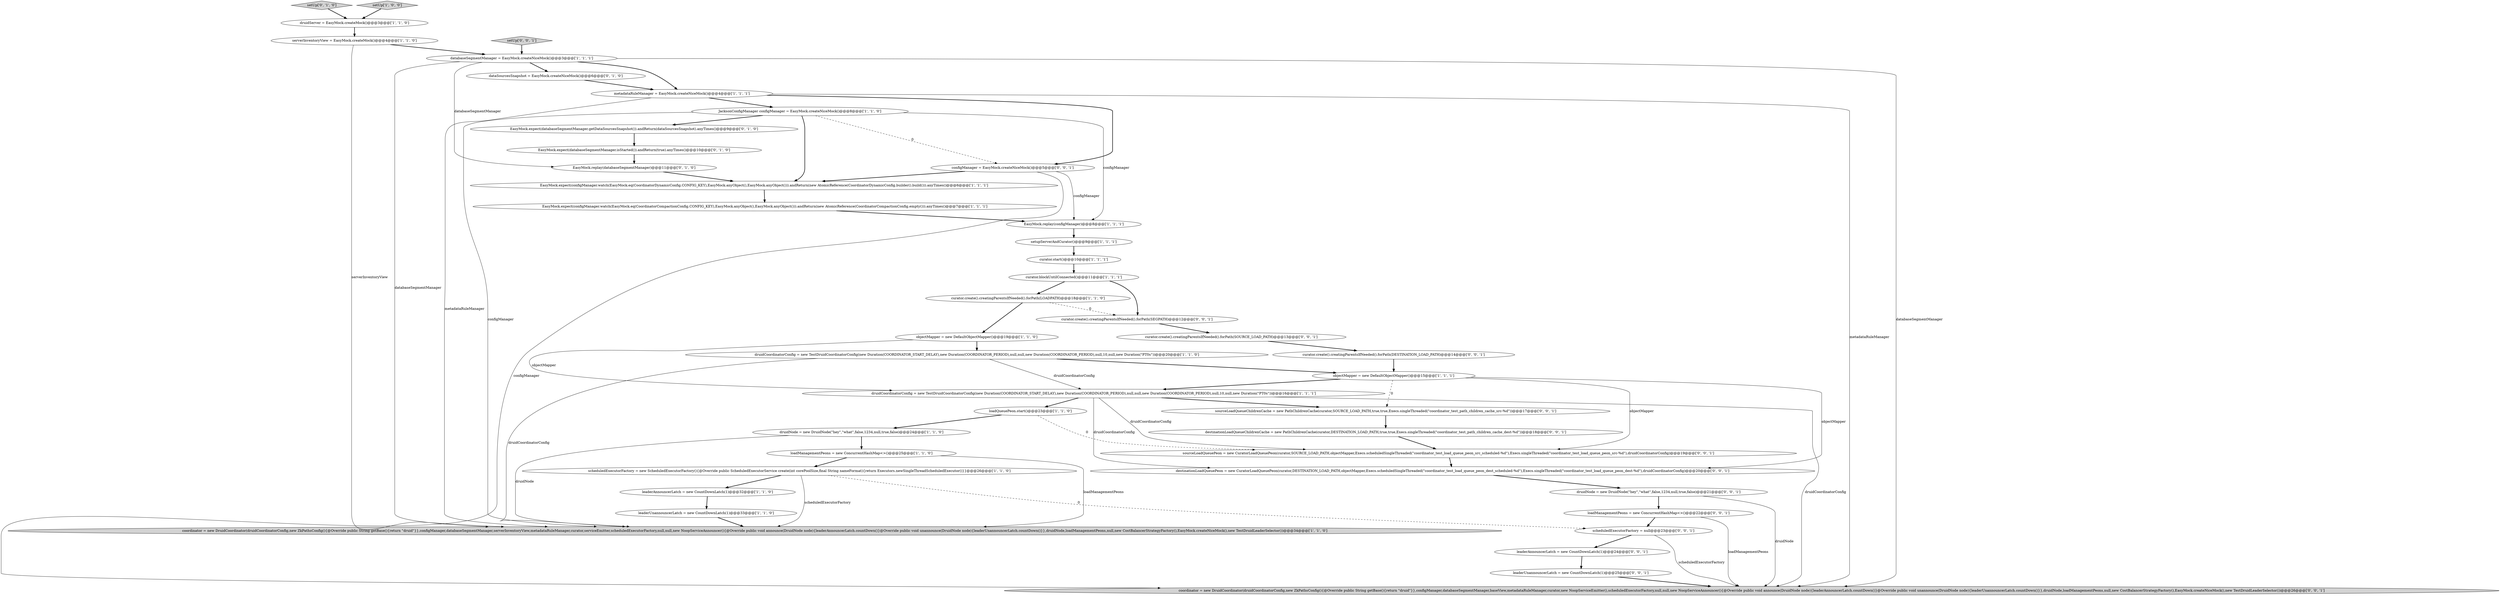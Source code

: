digraph {
30 [style = filled, label = "leaderAnnouncerLatch = new CountDownLatch(1)@@@24@@@['0', '0', '1']", fillcolor = white, shape = ellipse image = "AAA0AAABBB3BBB"];
38 [style = filled, label = "destinationLoadQueueChildrenCache = new PathChildrenCache(curator,DESTINATION_LOAD_PATH,true,true,Execs.singleThreaded(\"coordinator_test_path_children_cache_dest-%d\"))@@@18@@@['0', '0', '1']", fillcolor = white, shape = ellipse image = "AAA0AAABBB3BBB"];
15 [style = filled, label = "serverInventoryView = EasyMock.createMock()@@@4@@@['1', '1', '0']", fillcolor = white, shape = ellipse image = "AAA0AAABBB1BBB"];
20 [style = filled, label = "objectMapper = new DefaultObjectMapper()@@@15@@@['1', '1', '1']", fillcolor = white, shape = ellipse image = "AAA0AAABBB1BBB"];
31 [style = filled, label = "curator.create().creatingParentsIfNeeded().forPath(DESTINATION_LOAD_PATH)@@@14@@@['0', '0', '1']", fillcolor = white, shape = ellipse image = "AAA0AAABBB3BBB"];
29 [style = filled, label = "configManager = EasyMock.createNiceMock()@@@5@@@['0', '0', '1']", fillcolor = white, shape = ellipse image = "AAA0AAABBB3BBB"];
28 [style = filled, label = "setUp['0', '1', '0']", fillcolor = lightgray, shape = diamond image = "AAA0AAABBB2BBB"];
3 [style = filled, label = "loadManagementPeons = new ConcurrentHashMap<>()@@@25@@@['1', '1', '0']", fillcolor = white, shape = ellipse image = "AAA0AAABBB1BBB"];
36 [style = filled, label = "curator.create().creatingParentsIfNeeded().forPath(SOURCE_LOAD_PATH)@@@13@@@['0', '0', '1']", fillcolor = white, shape = ellipse image = "AAA0AAABBB3BBB"];
26 [style = filled, label = "dataSourcesSnapshot = EasyMock.createNiceMock()@@@6@@@['0', '1', '0']", fillcolor = white, shape = ellipse image = "AAA1AAABBB2BBB"];
7 [style = filled, label = "leaderUnannouncerLatch = new CountDownLatch(1)@@@33@@@['1', '1', '0']", fillcolor = white, shape = ellipse image = "AAA0AAABBB1BBB"];
8 [style = filled, label = "EasyMock.replay(configManager)@@@8@@@['1', '1', '1']", fillcolor = white, shape = ellipse image = "AAA0AAABBB1BBB"];
40 [style = filled, label = "sourceLoadQueuePeon = new CuratorLoadQueuePeon(curator,SOURCE_LOAD_PATH,objectMapper,Execs.scheduledSingleThreaded(\"coordinator_test_load_queue_peon_src_scheduled-%d\"),Execs.singleThreaded(\"coordinator_test_load_queue_peon_src-%d\"),druidCoordinatorConfig)@@@19@@@['0', '0', '1']", fillcolor = white, shape = ellipse image = "AAA0AAABBB3BBB"];
42 [style = filled, label = "sourceLoadQueueChildrenCache = new PathChildrenCache(curator,SOURCE_LOAD_PATH,true,true,Execs.singleThreaded(\"coordinator_test_path_children_cache_src-%d\"))@@@17@@@['0', '0', '1']", fillcolor = white, shape = ellipse image = "AAA0AAABBB3BBB"];
23 [style = filled, label = "druidCoordinatorConfig = new TestDruidCoordinatorConfig(new Duration(COORDINATOR_START_DELAY),new Duration(COORDINATOR_PERIOD),null,null,new Duration(COORDINATOR_PERIOD),null,10,null,new Duration(\"PT0s\"))@@@20@@@['1', '1', '0']", fillcolor = white, shape = ellipse image = "AAA0AAABBB1BBB"];
27 [style = filled, label = "EasyMock.replay(databaseSegmentManager)@@@11@@@['0', '1', '0']", fillcolor = white, shape = ellipse image = "AAA1AAABBB2BBB"];
4 [style = filled, label = "druidServer = EasyMock.createMock()@@@3@@@['1', '1', '0']", fillcolor = white, shape = ellipse image = "AAA0AAABBB1BBB"];
11 [style = filled, label = "druidNode = new DruidNode(\"hey\",\"what\",false,1234,null,true,false)@@@24@@@['1', '1', '0']", fillcolor = white, shape = ellipse image = "AAA0AAABBB1BBB"];
14 [style = filled, label = "EasyMock.expect(configManager.watch(EasyMock.eq(CoordinatorDynamicConfig.CONFIG_KEY),EasyMock.anyObject(),EasyMock.anyObject())).andReturn(new AtomicReference(CoordinatorDynamicConfig.builder().build())).anyTimes()@@@6@@@['1', '1', '1']", fillcolor = white, shape = ellipse image = "AAA0AAABBB1BBB"];
0 [style = filled, label = "curator.blockUntilConnected()@@@11@@@['1', '1', '1']", fillcolor = white, shape = ellipse image = "AAA0AAABBB1BBB"];
5 [style = filled, label = "coordinator = new DruidCoordinator(druidCoordinatorConfig,new ZkPathsConfig(){@Override public String getBase(){return \"druid\"}},configManager,databaseSegmentManager,serverInventoryView,metadataRuleManager,curator,serviceEmitter,scheduledExecutorFactory,null,null,new NoopServiceAnnouncer(){@Override public void announce(DruidNode node){leaderAnnouncerLatch.countDown()}@Override public void unannounce(DruidNode node){leaderUnannouncerLatch.countDown()}},druidNode,loadManagementPeons,null,new CostBalancerStrategyFactory(),EasyMock.createNiceMock(),new TestDruidLeaderSelector())@@@34@@@['1', '1', '0']", fillcolor = lightgray, shape = ellipse image = "AAA0AAABBB1BBB"];
12 [style = filled, label = "scheduledExecutorFactory = new ScheduledExecutorFactory(){@Override public ScheduledExecutorService create(int corePoolSize,final String nameFormat){return Executors.newSingleThreadScheduledExecutor()}}@@@26@@@['1', '1', '0']", fillcolor = white, shape = ellipse image = "AAA0AAABBB1BBB"];
17 [style = filled, label = "databaseSegmentManager = EasyMock.createNiceMock()@@@3@@@['1', '1', '1']", fillcolor = white, shape = ellipse image = "AAA0AAABBB1BBB"];
35 [style = filled, label = "curator.create().creatingParentsIfNeeded().forPath(SEGPATH)@@@12@@@['0', '0', '1']", fillcolor = white, shape = ellipse image = "AAA0AAABBB3BBB"];
2 [style = filled, label = "druidCoordinatorConfig = new TestDruidCoordinatorConfig(new Duration(COORDINATOR_START_DELAY),new Duration(COORDINATOR_PERIOD),null,null,new Duration(COORDINATOR_PERIOD),null,10,null,new Duration(\"PT0s\"))@@@16@@@['1', '1', '1']", fillcolor = white, shape = ellipse image = "AAA0AAABBB1BBB"];
37 [style = filled, label = "druidNode = new DruidNode(\"hey\",\"what\",false,1234,null,true,false)@@@21@@@['0', '0', '1']", fillcolor = white, shape = ellipse image = "AAA0AAABBB3BBB"];
18 [style = filled, label = "metadataRuleManager = EasyMock.createNiceMock()@@@4@@@['1', '1', '1']", fillcolor = white, shape = ellipse image = "AAA0AAABBB1BBB"];
1 [style = filled, label = "JacksonConfigManager configManager = EasyMock.createNiceMock()@@@8@@@['1', '1', '0']", fillcolor = white, shape = ellipse image = "AAA0AAABBB1BBB"];
16 [style = filled, label = "curator.create().creatingParentsIfNeeded().forPath(LOADPATH)@@@18@@@['1', '1', '0']", fillcolor = white, shape = ellipse image = "AAA0AAABBB1BBB"];
9 [style = filled, label = "curator.start()@@@10@@@['1', '1', '1']", fillcolor = white, shape = ellipse image = "AAA0AAABBB1BBB"];
39 [style = filled, label = "scheduledExecutorFactory = null@@@23@@@['0', '0', '1']", fillcolor = white, shape = ellipse image = "AAA0AAABBB3BBB"];
25 [style = filled, label = "EasyMock.expect(databaseSegmentManager.isStarted()).andReturn(true).anyTimes()@@@10@@@['0', '1', '0']", fillcolor = white, shape = ellipse image = "AAA1AAABBB2BBB"];
10 [style = filled, label = "leaderAnnouncerLatch = new CountDownLatch(1)@@@32@@@['1', '1', '0']", fillcolor = white, shape = ellipse image = "AAA0AAABBB1BBB"];
13 [style = filled, label = "objectMapper = new DefaultObjectMapper()@@@19@@@['1', '1', '0']", fillcolor = white, shape = ellipse image = "AAA0AAABBB1BBB"];
19 [style = filled, label = "setupServerAndCurator()@@@9@@@['1', '1', '1']", fillcolor = white, shape = ellipse image = "AAA0AAABBB1BBB"];
43 [style = filled, label = "loadManagementPeons = new ConcurrentHashMap<>()@@@22@@@['0', '0', '1']", fillcolor = white, shape = ellipse image = "AAA0AAABBB3BBB"];
41 [style = filled, label = "coordinator = new DruidCoordinator(druidCoordinatorConfig,new ZkPathsConfig(){@Override public String getBase(){return \"druid\"}},configManager,databaseSegmentManager,baseView,metadataRuleManager,curator,new NoopServiceEmitter(),scheduledExecutorFactory,null,null,new NoopServiceAnnouncer(){@Override public void announce(DruidNode node){leaderAnnouncerLatch.countDown()}@Override public void unannounce(DruidNode node){leaderUnannouncerLatch.countDown()}},druidNode,loadManagementPeons,null,new CostBalancerStrategyFactory(),EasyMock.createNiceMock(),new TestDruidLeaderSelector())@@@26@@@['0', '0', '1']", fillcolor = lightgray, shape = ellipse image = "AAA0AAABBB3BBB"];
21 [style = filled, label = "loadQueuePeon.start()@@@23@@@['1', '1', '0']", fillcolor = white, shape = ellipse image = "AAA0AAABBB1BBB"];
33 [style = filled, label = "setUp['0', '0', '1']", fillcolor = lightgray, shape = diamond image = "AAA0AAABBB3BBB"];
34 [style = filled, label = "destinationLoadQueuePeon = new CuratorLoadQueuePeon(curator,DESTINATION_LOAD_PATH,objectMapper,Execs.scheduledSingleThreaded(\"coordinator_test_load_queue_peon_dest_scheduled-%d\"),Execs.singleThreaded(\"coordinator_test_load_queue_peon_dest-%d\"),druidCoordinatorConfig)@@@20@@@['0', '0', '1']", fillcolor = white, shape = ellipse image = "AAA0AAABBB3BBB"];
32 [style = filled, label = "leaderUnannouncerLatch = new CountDownLatch(1)@@@25@@@['0', '0', '1']", fillcolor = white, shape = ellipse image = "AAA0AAABBB3BBB"];
24 [style = filled, label = "EasyMock.expect(databaseSegmentManager.getDataSourcesSnapshot()).andReturn(dataSourcesSnapshot).anyTimes()@@@9@@@['0', '1', '0']", fillcolor = white, shape = ellipse image = "AAA1AAABBB2BBB"];
6 [style = filled, label = "EasyMock.expect(configManager.watch(EasyMock.eq(CoordinatorCompactionConfig.CONFIG_KEY),EasyMock.anyObject(),EasyMock.anyObject())).andReturn(new AtomicReference(CoordinatorCompactionConfig.empty())).anyTimes()@@@7@@@['1', '1', '1']", fillcolor = white, shape = ellipse image = "AAA0AAABBB1BBB"];
22 [style = filled, label = "setUp['1', '0', '0']", fillcolor = lightgray, shape = diamond image = "AAA0AAABBB1BBB"];
21->11 [style = bold, label=""];
11->3 [style = bold, label=""];
27->14 [style = bold, label=""];
18->5 [style = solid, label="metadataRuleManager"];
13->2 [style = solid, label="objectMapper"];
17->26 [style = bold, label=""];
26->18 [style = bold, label=""];
19->9 [style = bold, label=""];
2->40 [style = solid, label="druidCoordinatorConfig"];
0->35 [style = bold, label=""];
20->40 [style = solid, label="objectMapper"];
18->29 [style = bold, label=""];
38->40 [style = bold, label=""];
1->5 [style = solid, label="configManager"];
18->41 [style = solid, label="metadataRuleManager"];
12->5 [style = solid, label="scheduledExecutorFactory"];
29->8 [style = solid, label="configManager"];
17->18 [style = bold, label=""];
13->23 [style = bold, label=""];
37->43 [style = bold, label=""];
43->41 [style = solid, label="loadManagementPeons"];
15->5 [style = solid, label="serverInventoryView"];
33->17 [style = bold, label=""];
11->5 [style = solid, label="druidNode"];
1->29 [style = dashed, label="0"];
9->0 [style = bold, label=""];
29->41 [style = solid, label="configManager"];
1->8 [style = solid, label="configManager"];
42->38 [style = bold, label=""];
16->13 [style = bold, label=""];
1->14 [style = bold, label=""];
6->8 [style = bold, label=""];
1->24 [style = bold, label=""];
43->39 [style = bold, label=""];
23->5 [style = solid, label="druidCoordinatorConfig"];
28->4 [style = bold, label=""];
17->41 [style = solid, label="databaseSegmentManager"];
2->34 [style = solid, label="druidCoordinatorConfig"];
12->10 [style = bold, label=""];
23->2 [style = solid, label="druidCoordinatorConfig"];
10->7 [style = bold, label=""];
39->41 [style = solid, label="scheduledExecutorFactory"];
0->16 [style = bold, label=""];
2->42 [style = bold, label=""];
21->40 [style = dashed, label="0"];
3->12 [style = bold, label=""];
36->31 [style = bold, label=""];
20->34 [style = solid, label="objectMapper"];
23->20 [style = bold, label=""];
30->32 [style = bold, label=""];
12->39 [style = dashed, label="0"];
40->34 [style = bold, label=""];
22->4 [style = bold, label=""];
35->36 [style = bold, label=""];
31->20 [style = bold, label=""];
14->6 [style = bold, label=""];
7->5 [style = bold, label=""];
20->42 [style = dashed, label="0"];
18->1 [style = bold, label=""];
17->27 [style = solid, label="databaseSegmentManager"];
24->25 [style = bold, label=""];
20->2 [style = bold, label=""];
29->14 [style = bold, label=""];
17->5 [style = solid, label="databaseSegmentManager"];
3->5 [style = solid, label="loadManagementPeons"];
4->15 [style = bold, label=""];
25->27 [style = bold, label=""];
32->41 [style = bold, label=""];
39->30 [style = bold, label=""];
37->41 [style = solid, label="druidNode"];
2->41 [style = solid, label="druidCoordinatorConfig"];
16->35 [style = dashed, label="0"];
34->37 [style = bold, label=""];
2->21 [style = bold, label=""];
8->19 [style = bold, label=""];
15->17 [style = bold, label=""];
}
